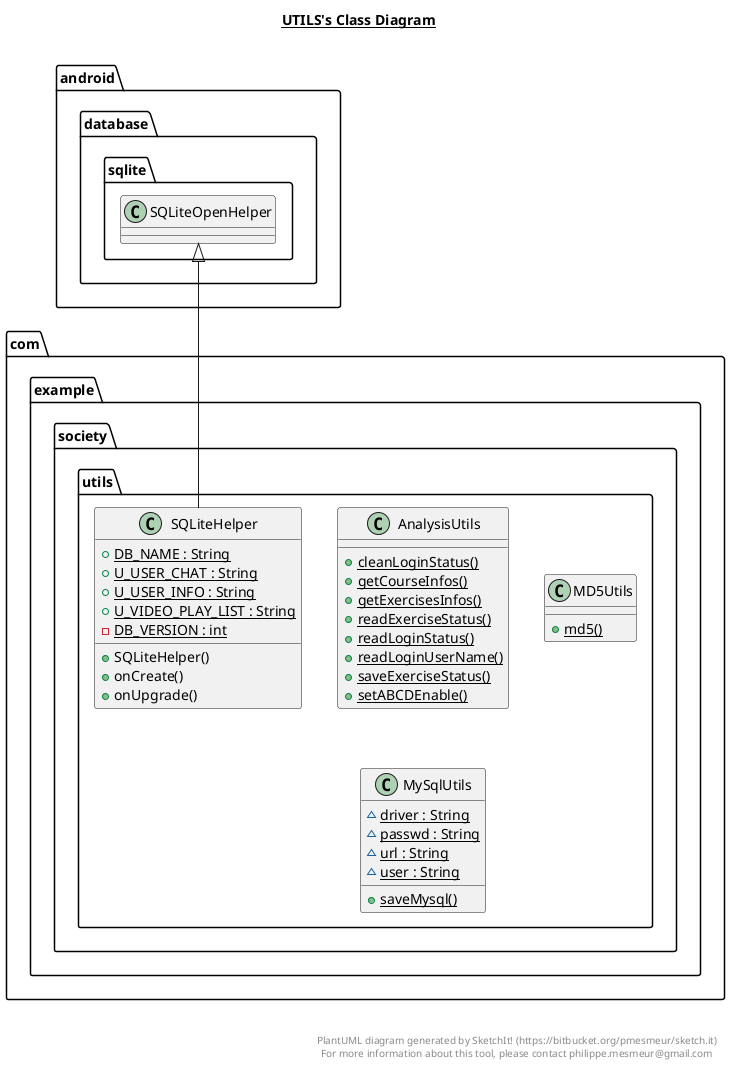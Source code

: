 @startuml

title __UTILS's Class Diagram__\n

  namespace com.example.society {
    namespace utils {
      class com.example.society.utils.AnalysisUtils {
          {static} + cleanLoginStatus()
          {static} + getCourseInfos()
          {static} + getExercisesInfos()
          {static} + readExerciseStatus()
          {static} + readLoginStatus()
          {static} + readLoginUserName()
          {static} + saveExerciseStatus()
          {static} + setABCDEnable()
      }
    }
  }
  

  namespace com.example.society {
    namespace utils {
      class com.example.society.utils.MD5Utils {
          {static} + md5()
      }
    }
  }
  

  namespace com.example.society {
    namespace utils {
      class com.example.society.utils.MySqlUtils {
          {static} ~ driver : String
          {static} ~ passwd : String
          {static} ~ url : String
          {static} ~ user : String
          {static} + saveMysql()
      }
    }
  }
  

  namespace com.example.society {
    namespace utils {
      class com.example.society.utils.SQLiteHelper {
          {static} + DB_NAME : String
          {static} + U_USER_CHAT : String
          {static} + U_USER_INFO : String
          {static} + U_VIDEO_PLAY_LIST : String
          {static} - DB_VERSION : int
          + SQLiteHelper()
          + onCreate()
          + onUpgrade()
      }
    }
  }
  

  com.example.society.utils.SQLiteHelper -up-|> android.database.sqlite.SQLiteOpenHelper


right footer


PlantUML diagram generated by SketchIt! (https://bitbucket.org/pmesmeur/sketch.it)
For more information about this tool, please contact philippe.mesmeur@gmail.com
endfooter

@enduml
